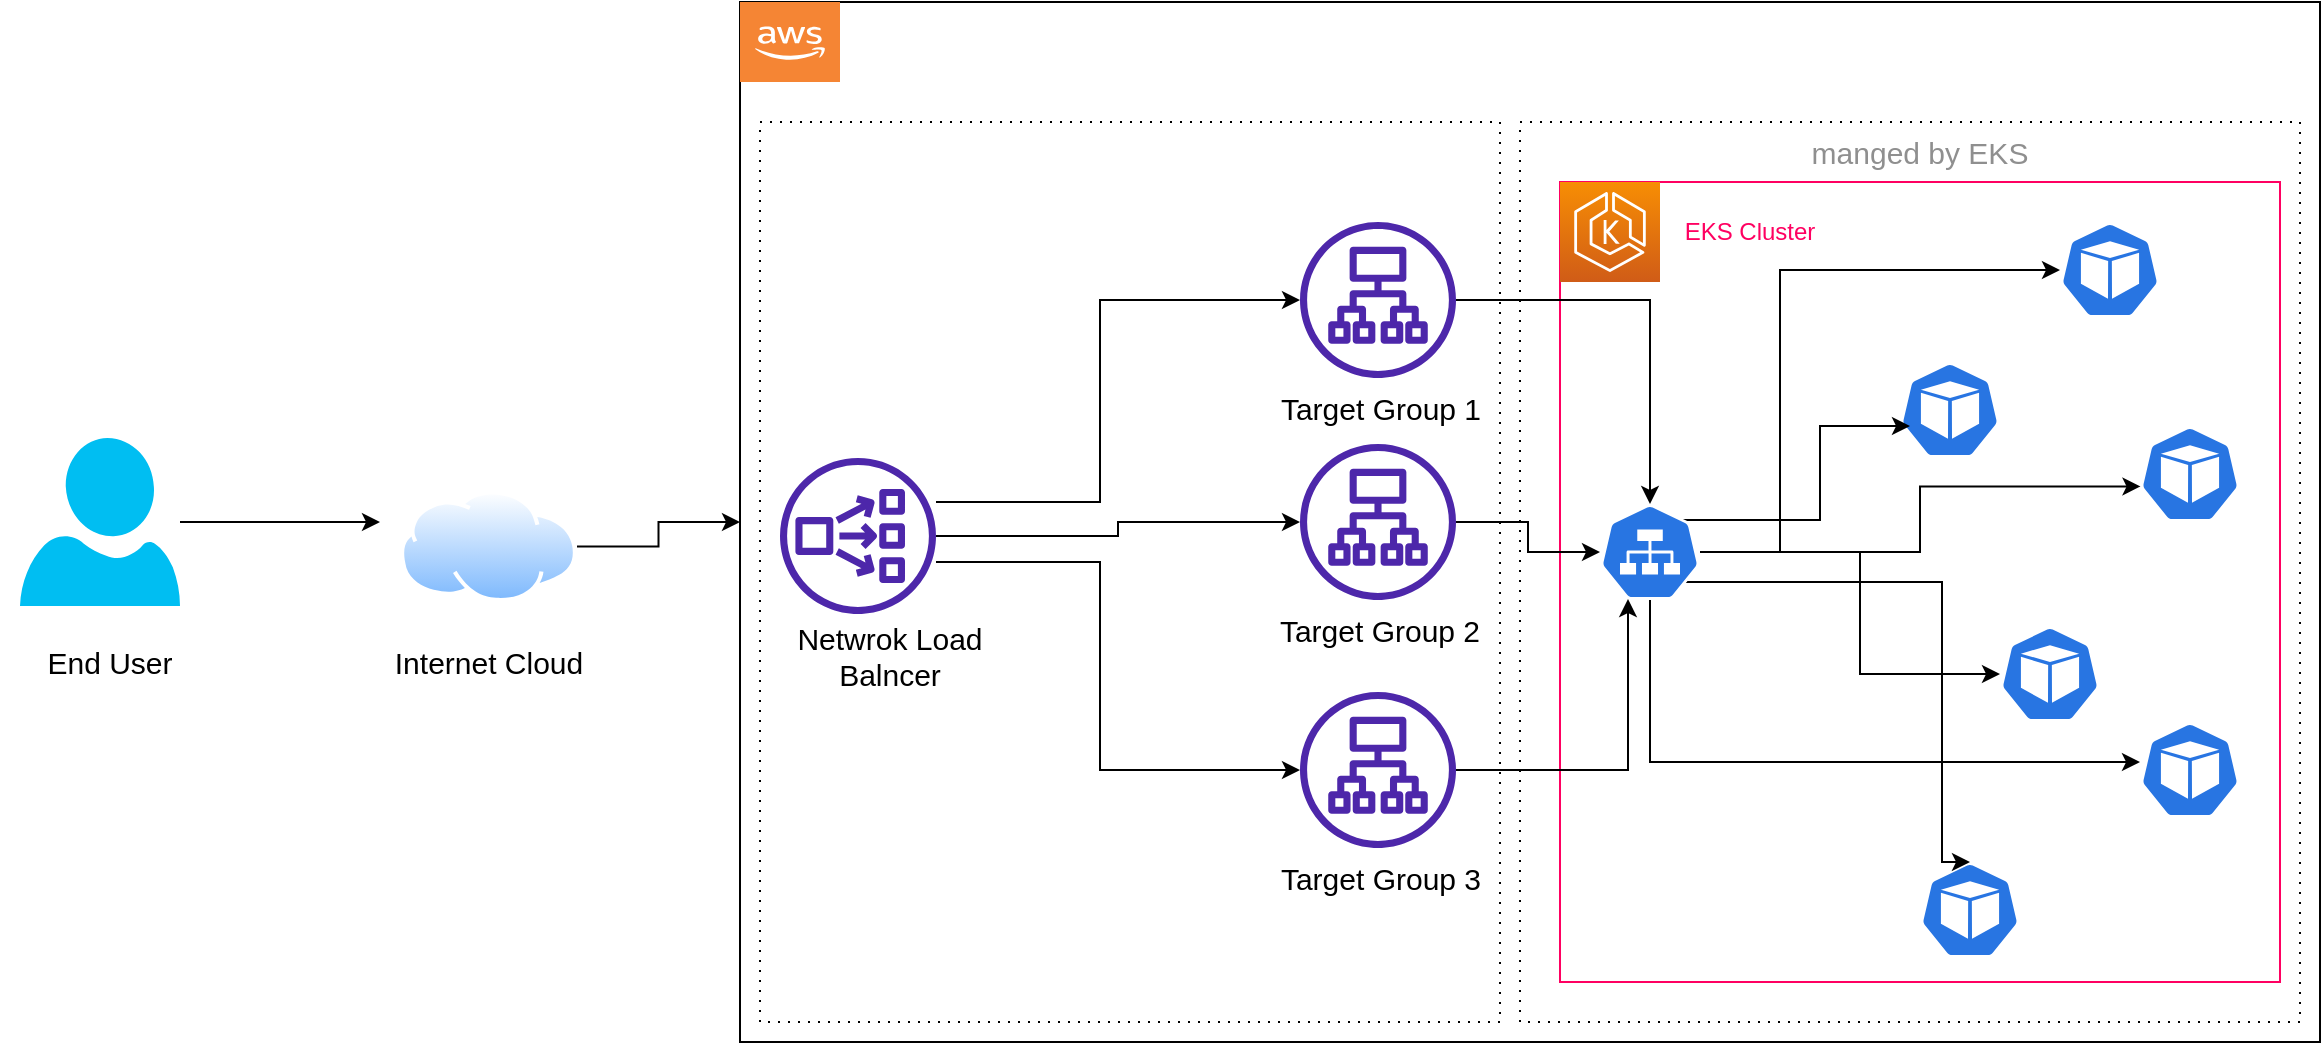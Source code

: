 <mxfile version="21.5.2" type="github">
  <diagram name="Page-1" id="1JTWjsL_UmjwNZJbQvjx">
    <mxGraphModel dx="2261" dy="673" grid="1" gridSize="10" guides="1" tooltips="1" connect="1" arrows="1" fold="1" page="1" pageScale="1" pageWidth="827" pageHeight="1169" math="0" shadow="0">
      <root>
        <mxCell id="0" />
        <mxCell id="1" parent="0" />
        <mxCell id="e2x56FFFjxfBK-EjwHHD-3" value="" style="verticalLabelPosition=bottom;verticalAlign=top;html=1;shape=mxgraph.basic.rect;fillColor2=none;strokeWidth=1;size=20;indent=5;" vertex="1" parent="1">
          <mxGeometry x="10" y="60" width="790" height="520" as="geometry" />
        </mxCell>
        <mxCell id="e2x56FFFjxfBK-EjwHHD-4" value="" style="verticalLabelPosition=bottom;verticalAlign=top;html=1;shape=mxgraph.basic.rect;fillColor2=none;strokeWidth=1;size=20;indent=5;fillColor=none;strokeColor=#ff0061;" vertex="1" parent="1">
          <mxGeometry x="420" y="150" width="360" height="400" as="geometry" />
        </mxCell>
        <mxCell id="e2x56FFFjxfBK-EjwHHD-5" value="" style="sketch=0;points=[[0,0,0],[0.25,0,0],[0.5,0,0],[0.75,0,0],[1,0,0],[0,1,0],[0.25,1,0],[0.5,1,0],[0.75,1,0],[1,1,0],[0,0.25,0],[0,0.5,0],[0,0.75,0],[1,0.25,0],[1,0.5,0],[1,0.75,0]];outlineConnect=0;fontColor=#232F3E;gradientColor=#F78E04;gradientDirection=north;fillColor=#D05C17;strokeColor=#ffffff;dashed=0;verticalLabelPosition=bottom;verticalAlign=top;align=center;html=1;fontSize=12;fontStyle=0;aspect=fixed;shape=mxgraph.aws4.resourceIcon;resIcon=mxgraph.aws4.eks;" vertex="1" parent="1">
          <mxGeometry x="420" y="150" width="50" height="50" as="geometry" />
        </mxCell>
        <mxCell id="e2x56FFFjxfBK-EjwHHD-6" value="&lt;font color=&quot;#ff0061&quot;&gt;EKS Cluster&lt;/font&gt;" style="text;html=1;strokeColor=none;fillColor=none;align=center;verticalAlign=middle;whiteSpace=wrap;rounded=0;" vertex="1" parent="1">
          <mxGeometry x="460" y="160" width="110" height="30" as="geometry" />
        </mxCell>
        <mxCell id="e2x56FFFjxfBK-EjwHHD-8" value="" style="sketch=0;html=1;dashed=0;whitespace=wrap;fillColor=#2875E2;strokeColor=#ffffff;points=[[0.005,0.63,0],[0.1,0.2,0],[0.9,0.2,0],[0.5,0,0],[0.995,0.63,0],[0.72,0.99,0],[0.5,1,0],[0.28,0.99,0]];verticalLabelPosition=bottom;align=center;verticalAlign=top;shape=mxgraph.kubernetes.icon;prIcon=pod" vertex="1" parent="1">
          <mxGeometry x="670" y="170" width="50" height="48" as="geometry" />
        </mxCell>
        <mxCell id="e2x56FFFjxfBK-EjwHHD-9" value="" style="sketch=0;html=1;dashed=0;whitespace=wrap;fillColor=#2875E2;strokeColor=#ffffff;points=[[0.005,0.63,0],[0.1,0.2,0],[0.9,0.2,0],[0.5,0,0],[0.995,0.63,0],[0.72,0.99,0],[0.5,1,0],[0.28,0.99,0]];verticalLabelPosition=bottom;align=center;verticalAlign=top;shape=mxgraph.kubernetes.icon;prIcon=pod" vertex="1" parent="1">
          <mxGeometry x="710" y="420" width="50" height="48" as="geometry" />
        </mxCell>
        <mxCell id="e2x56FFFjxfBK-EjwHHD-10" value="" style="sketch=0;html=1;dashed=0;whitespace=wrap;fillColor=#2875E2;strokeColor=#ffffff;points=[[0.005,0.63,0],[0.1,0.2,0],[0.9,0.2,0],[0.5,0,0],[0.995,0.63,0],[0.72,0.99,0],[0.5,1,0],[0.28,0.99,0]];verticalLabelPosition=bottom;align=center;verticalAlign=top;shape=mxgraph.kubernetes.icon;prIcon=pod" vertex="1" parent="1">
          <mxGeometry x="600" y="490" width="50" height="48" as="geometry" />
        </mxCell>
        <mxCell id="e2x56FFFjxfBK-EjwHHD-11" value="" style="sketch=0;html=1;dashed=0;whitespace=wrap;fillColor=#2875E2;strokeColor=#ffffff;points=[[0.005,0.63,0],[0.1,0.2,0],[0.9,0.2,0],[0.5,0,0],[0.995,0.63,0],[0.72,0.99,0],[0.5,1,0],[0.28,0.99,0]];verticalLabelPosition=bottom;align=center;verticalAlign=top;shape=mxgraph.kubernetes.icon;prIcon=pod" vertex="1" parent="1">
          <mxGeometry x="640" y="372" width="50" height="48" as="geometry" />
        </mxCell>
        <mxCell id="e2x56FFFjxfBK-EjwHHD-12" value="" style="sketch=0;html=1;dashed=0;whitespace=wrap;fillColor=#2875E2;strokeColor=#ffffff;points=[[0.005,0.63,0],[0.1,0.2,0],[0.9,0.2,0],[0.5,0,0],[0.995,0.63,0],[0.72,0.99,0],[0.5,1,0],[0.28,0.99,0]];verticalLabelPosition=bottom;align=center;verticalAlign=top;shape=mxgraph.kubernetes.icon;prIcon=pod" vertex="1" parent="1">
          <mxGeometry x="590" y="240" width="50" height="48" as="geometry" />
        </mxCell>
        <mxCell id="e2x56FFFjxfBK-EjwHHD-13" value="" style="sketch=0;html=1;dashed=0;whitespace=wrap;fillColor=#2875E2;strokeColor=#ffffff;points=[[0.005,0.63,0],[0.1,0.2,0],[0.9,0.2,0],[0.5,0,0],[0.995,0.63,0],[0.72,0.99,0],[0.5,1,0],[0.28,0.99,0]];verticalLabelPosition=bottom;align=center;verticalAlign=top;shape=mxgraph.kubernetes.icon;prIcon=pod" vertex="1" parent="1">
          <mxGeometry x="710" y="272" width="50" height="48" as="geometry" />
        </mxCell>
        <mxCell id="e2x56FFFjxfBK-EjwHHD-18" style="edgeStyle=orthogonalEdgeStyle;rounded=0;orthogonalLoop=1;jettySize=auto;html=1;entryX=0.5;entryY=1;entryDx=0;entryDy=0;entryPerimeter=0;exitX=0.7;exitY=0.479;exitDx=0;exitDy=0;exitPerimeter=0;" edge="1" parent="1" source="e2x56FFFjxfBK-EjwHHD-14">
          <mxGeometry relative="1" as="geometry">
            <mxPoint x="470" y="319" as="sourcePoint" />
            <mxPoint x="595" y="272" as="targetPoint" />
            <Array as="points">
              <mxPoint x="475" y="319" />
              <mxPoint x="550" y="319" />
              <mxPoint x="550" y="272" />
            </Array>
          </mxGeometry>
        </mxCell>
        <mxCell id="e2x56FFFjxfBK-EjwHHD-19" style="edgeStyle=orthogonalEdgeStyle;rounded=0;orthogonalLoop=1;jettySize=auto;html=1;entryX=0.5;entryY=0;entryDx=0;entryDy=0;entryPerimeter=0;" edge="1" parent="1" target="e2x56FFFjxfBK-EjwHHD-10">
          <mxGeometry relative="1" as="geometry">
            <mxPoint x="470" y="350" as="sourcePoint" />
            <mxPoint x="610" y="430" as="targetPoint" />
            <Array as="points">
              <mxPoint x="611" y="350" />
              <mxPoint x="611" y="490" />
            </Array>
          </mxGeometry>
        </mxCell>
        <mxCell id="e2x56FFFjxfBK-EjwHHD-20" style="edgeStyle=orthogonalEdgeStyle;rounded=0;orthogonalLoop=1;jettySize=auto;html=1;" edge="1" parent="1" source="e2x56FFFjxfBK-EjwHHD-14" target="e2x56FFFjxfBK-EjwHHD-8">
          <mxGeometry relative="1" as="geometry">
            <Array as="points">
              <mxPoint x="530" y="335" />
              <mxPoint x="530" y="194" />
            </Array>
          </mxGeometry>
        </mxCell>
        <mxCell id="e2x56FFFjxfBK-EjwHHD-21" style="edgeStyle=orthogonalEdgeStyle;rounded=0;orthogonalLoop=1;jettySize=auto;html=1;" edge="1" parent="1" source="e2x56FFFjxfBK-EjwHHD-14" target="e2x56FFFjxfBK-EjwHHD-11">
          <mxGeometry relative="1" as="geometry">
            <Array as="points">
              <mxPoint x="570" y="335" />
              <mxPoint x="570" y="396" />
            </Array>
          </mxGeometry>
        </mxCell>
        <mxCell id="e2x56FFFjxfBK-EjwHHD-23" style="edgeStyle=orthogonalEdgeStyle;rounded=0;orthogonalLoop=1;jettySize=auto;html=1;" edge="1" parent="1" source="e2x56FFFjxfBK-EjwHHD-14" target="e2x56FFFjxfBK-EjwHHD-9">
          <mxGeometry relative="1" as="geometry">
            <Array as="points">
              <mxPoint x="465" y="440" />
            </Array>
          </mxGeometry>
        </mxCell>
        <mxCell id="e2x56FFFjxfBK-EjwHHD-24" style="edgeStyle=orthogonalEdgeStyle;rounded=0;orthogonalLoop=1;jettySize=auto;html=1;entryX=0.005;entryY=0.63;entryDx=0;entryDy=0;entryPerimeter=0;" edge="1" parent="1" source="e2x56FFFjxfBK-EjwHHD-14" target="e2x56FFFjxfBK-EjwHHD-13">
          <mxGeometry relative="1" as="geometry">
            <Array as="points">
              <mxPoint x="600" y="335" />
              <mxPoint x="600" y="302" />
            </Array>
          </mxGeometry>
        </mxCell>
        <mxCell id="e2x56FFFjxfBK-EjwHHD-14" value="" style="sketch=0;html=1;dashed=0;whitespace=wrap;fillColor=#2875E2;strokeColor=#ffffff;points=[[0.005,0.63,0],[0.1,0.2,0],[0.9,0.2,0],[0.5,0,0],[0.995,0.63,0],[0.72,0.99,0],[0.5,1,0],[0.28,0.99,0]];verticalLabelPosition=bottom;align=center;verticalAlign=top;shape=mxgraph.kubernetes.icon;prIcon=svc" vertex="1" parent="1">
          <mxGeometry x="440" y="311" width="50" height="48" as="geometry" />
        </mxCell>
        <mxCell id="e2x56FFFjxfBK-EjwHHD-30" value="&lt;font style=&quot;font-size: 15px;&quot; color=&quot;#8f8f8f&quot;&gt;manged by EKS&lt;/font&gt;" style="text;html=1;strokeColor=none;fillColor=none;align=center;verticalAlign=middle;whiteSpace=wrap;rounded=0;" vertex="1" parent="1">
          <mxGeometry x="525" y="120" width="150" height="30" as="geometry" />
        </mxCell>
        <mxCell id="e2x56FFFjxfBK-EjwHHD-31" value="" style="rounded=0;whiteSpace=wrap;html=1;dashed=1;dashPattern=1 4;" vertex="1" parent="1">
          <mxGeometry x="20" y="120" width="370" height="450" as="geometry" />
        </mxCell>
        <mxCell id="e2x56FFFjxfBK-EjwHHD-40" style="edgeStyle=orthogonalEdgeStyle;rounded=0;orthogonalLoop=1;jettySize=auto;html=1;" edge="1" parent="1" source="e2x56FFFjxfBK-EjwHHD-32" target="e2x56FFFjxfBK-EjwHHD-34">
          <mxGeometry relative="1" as="geometry" />
        </mxCell>
        <mxCell id="e2x56FFFjxfBK-EjwHHD-47" style="edgeStyle=orthogonalEdgeStyle;rounded=0;orthogonalLoop=1;jettySize=auto;html=1;" edge="1" parent="1" source="e2x56FFFjxfBK-EjwHHD-32" target="e2x56FFFjxfBK-EjwHHD-33">
          <mxGeometry relative="1" as="geometry">
            <Array as="points">
              <mxPoint x="190" y="310" />
              <mxPoint x="190" y="209" />
            </Array>
          </mxGeometry>
        </mxCell>
        <mxCell id="e2x56FFFjxfBK-EjwHHD-48" style="edgeStyle=orthogonalEdgeStyle;rounded=0;orthogonalLoop=1;jettySize=auto;html=1;" edge="1" parent="1" source="e2x56FFFjxfBK-EjwHHD-32" target="e2x56FFFjxfBK-EjwHHD-35">
          <mxGeometry relative="1" as="geometry">
            <Array as="points">
              <mxPoint x="190" y="340" />
              <mxPoint x="190" y="444" />
            </Array>
          </mxGeometry>
        </mxCell>
        <mxCell id="e2x56FFFjxfBK-EjwHHD-32" value="" style="sketch=0;outlineConnect=0;fontColor=#232F3E;gradientColor=none;fillColor=#4D27AA;strokeColor=none;dashed=0;verticalLabelPosition=bottom;verticalAlign=top;align=center;html=1;fontSize=12;fontStyle=0;aspect=fixed;pointerEvents=1;shape=mxgraph.aws4.network_load_balancer;" vertex="1" parent="1">
          <mxGeometry x="30" y="288" width="78" height="78" as="geometry" />
        </mxCell>
        <mxCell id="e2x56FFFjxfBK-EjwHHD-50" style="edgeStyle=orthogonalEdgeStyle;rounded=0;orthogonalLoop=1;jettySize=auto;html=1;entryX=0.5;entryY=0;entryDx=0;entryDy=0;entryPerimeter=0;" edge="1" parent="1" source="e2x56FFFjxfBK-EjwHHD-33" target="e2x56FFFjxfBK-EjwHHD-14">
          <mxGeometry relative="1" as="geometry" />
        </mxCell>
        <mxCell id="e2x56FFFjxfBK-EjwHHD-33" value="" style="sketch=0;outlineConnect=0;fontColor=#232F3E;gradientColor=none;fillColor=#4D27AA;strokeColor=none;dashed=0;verticalLabelPosition=bottom;verticalAlign=top;align=center;html=1;fontSize=12;fontStyle=0;aspect=fixed;pointerEvents=1;shape=mxgraph.aws4.application_load_balancer;" vertex="1" parent="1">
          <mxGeometry x="290" y="170" width="78" height="78" as="geometry" />
        </mxCell>
        <mxCell id="e2x56FFFjxfBK-EjwHHD-51" style="edgeStyle=orthogonalEdgeStyle;rounded=0;orthogonalLoop=1;jettySize=auto;html=1;" edge="1" parent="1" source="e2x56FFFjxfBK-EjwHHD-34" target="e2x56FFFjxfBK-EjwHHD-14">
          <mxGeometry relative="1" as="geometry" />
        </mxCell>
        <mxCell id="e2x56FFFjxfBK-EjwHHD-34" value="" style="sketch=0;outlineConnect=0;fontColor=#232F3E;gradientColor=none;fillColor=#4D27AA;strokeColor=none;dashed=0;verticalLabelPosition=bottom;verticalAlign=top;align=center;html=1;fontSize=12;fontStyle=0;aspect=fixed;pointerEvents=1;shape=mxgraph.aws4.application_load_balancer;" vertex="1" parent="1">
          <mxGeometry x="290" y="281" width="78" height="78" as="geometry" />
        </mxCell>
        <mxCell id="e2x56FFFjxfBK-EjwHHD-52" style="edgeStyle=orthogonalEdgeStyle;rounded=0;orthogonalLoop=1;jettySize=auto;html=1;entryX=0.28;entryY=0.99;entryDx=0;entryDy=0;entryPerimeter=0;" edge="1" parent="1" source="e2x56FFFjxfBK-EjwHHD-35" target="e2x56FFFjxfBK-EjwHHD-14">
          <mxGeometry relative="1" as="geometry" />
        </mxCell>
        <mxCell id="e2x56FFFjxfBK-EjwHHD-35" value="" style="sketch=0;outlineConnect=0;fontColor=#232F3E;gradientColor=none;fillColor=#4D27AA;strokeColor=none;dashed=0;verticalLabelPosition=bottom;verticalAlign=top;align=center;html=1;fontSize=12;fontStyle=0;aspect=fixed;pointerEvents=1;shape=mxgraph.aws4.application_load_balancer;" vertex="1" parent="1">
          <mxGeometry x="290" y="405" width="78" height="78" as="geometry" />
        </mxCell>
        <mxCell id="e2x56FFFjxfBK-EjwHHD-36" value="&lt;font style=&quot;font-size: 15px;&quot;&gt;Netwrok Load Balncer&lt;/font&gt;" style="text;html=1;strokeColor=none;fillColor=none;align=center;verticalAlign=middle;whiteSpace=wrap;rounded=0;" vertex="1" parent="1">
          <mxGeometry x="30" y="372" width="110" height="30" as="geometry" />
        </mxCell>
        <mxCell id="e2x56FFFjxfBK-EjwHHD-37" value="&lt;font style=&quot;font-size: 15px;&quot;&gt;Target Group 1&lt;/font&gt;" style="text;html=1;strokeColor=none;fillColor=none;align=center;verticalAlign=middle;whiteSpace=wrap;rounded=0;" vertex="1" parent="1">
          <mxGeometry x="265.5" y="248" width="129" height="30" as="geometry" />
        </mxCell>
        <mxCell id="e2x56FFFjxfBK-EjwHHD-38" value="&lt;font style=&quot;font-size: 15px;&quot;&gt;Target Group 2&lt;/font&gt;" style="text;html=1;strokeColor=none;fillColor=none;align=center;verticalAlign=middle;whiteSpace=wrap;rounded=0;" vertex="1" parent="1">
          <mxGeometry x="270" y="359" width="120" height="30" as="geometry" />
        </mxCell>
        <mxCell id="e2x56FFFjxfBK-EjwHHD-39" value="&lt;font style=&quot;font-size: 15px;&quot;&gt;Target Group 3&lt;/font&gt;" style="text;html=1;strokeColor=none;fillColor=none;align=center;verticalAlign=middle;whiteSpace=wrap;rounded=0;" vertex="1" parent="1">
          <mxGeometry x="275.5" y="483" width="109" height="30" as="geometry" />
        </mxCell>
        <mxCell id="e2x56FFFjxfBK-EjwHHD-55" value="" style="rounded=0;whiteSpace=wrap;html=1;fillColor=none;dashed=1;dashPattern=1 4;" vertex="1" parent="1">
          <mxGeometry x="400" y="120" width="390" height="450" as="geometry" />
        </mxCell>
        <mxCell id="e2x56FFFjxfBK-EjwHHD-56" value="" style="outlineConnect=0;dashed=0;verticalLabelPosition=bottom;verticalAlign=top;align=center;html=1;shape=mxgraph.aws3.cloud_2;fillColor=#F58534;gradientColor=none;" vertex="1" parent="1">
          <mxGeometry x="10" y="60" width="50" height="40" as="geometry" />
        </mxCell>
        <mxCell id="e2x56FFFjxfBK-EjwHHD-62" style="edgeStyle=orthogonalEdgeStyle;rounded=0;orthogonalLoop=1;jettySize=auto;html=1;" edge="1" parent="1" source="e2x56FFFjxfBK-EjwHHD-60">
          <mxGeometry relative="1" as="geometry">
            <mxPoint x="-170" y="320" as="targetPoint" />
          </mxGeometry>
        </mxCell>
        <mxCell id="e2x56FFFjxfBK-EjwHHD-60" value="" style="verticalLabelPosition=bottom;html=1;verticalAlign=top;align=center;strokeColor=none;fillColor=#00BEF2;shape=mxgraph.azure.user;" vertex="1" parent="1">
          <mxGeometry x="-350" y="278" width="80" height="84" as="geometry" />
        </mxCell>
        <mxCell id="e2x56FFFjxfBK-EjwHHD-63" style="edgeStyle=orthogonalEdgeStyle;rounded=0;orthogonalLoop=1;jettySize=auto;html=1;" edge="1" parent="1" source="e2x56FFFjxfBK-EjwHHD-61" target="e2x56FFFjxfBK-EjwHHD-3">
          <mxGeometry relative="1" as="geometry" />
        </mxCell>
        <mxCell id="e2x56FFFjxfBK-EjwHHD-61" value="" style="image;aspect=fixed;perimeter=ellipsePerimeter;html=1;align=center;shadow=0;dashed=0;spacingTop=3;image=img/lib/active_directory/internet_cloud.svg;" vertex="1" parent="1">
          <mxGeometry x="-160" y="304.25" width="88.49" height="55.75" as="geometry" />
        </mxCell>
        <mxCell id="e2x56FFFjxfBK-EjwHHD-64" value="&lt;font style=&quot;font-size: 15px;&quot;&gt;End User&lt;/font&gt;" style="text;html=1;strokeColor=none;fillColor=none;align=center;verticalAlign=middle;whiteSpace=wrap;rounded=0;" vertex="1" parent="1">
          <mxGeometry x="-360" y="375" width="110" height="30" as="geometry" />
        </mxCell>
        <mxCell id="e2x56FFFjxfBK-EjwHHD-65" value="&lt;font style=&quot;font-size: 15px;&quot;&gt;Internet Cloud&lt;/font&gt;" style="text;html=1;align=center;verticalAlign=middle;resizable=0;points=[];autosize=1;strokeColor=none;fillColor=none;" vertex="1" parent="1">
          <mxGeometry x="-175.75" y="375" width="120" height="30" as="geometry" />
        </mxCell>
      </root>
    </mxGraphModel>
  </diagram>
</mxfile>
